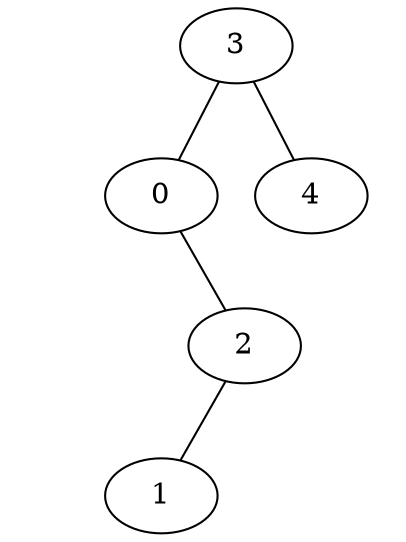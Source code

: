 // [3,0,4,null,2,null,null,1]
graph "Tree"
{
   3 -- 0;
   3 -- 4;
   null0 [style=invis];
   0 -- null0 [style=invis];
   0 -- 2;
   2 -- 1;
   null2 [style=invis] ;
   2 -- null2 [style=invis];
}


